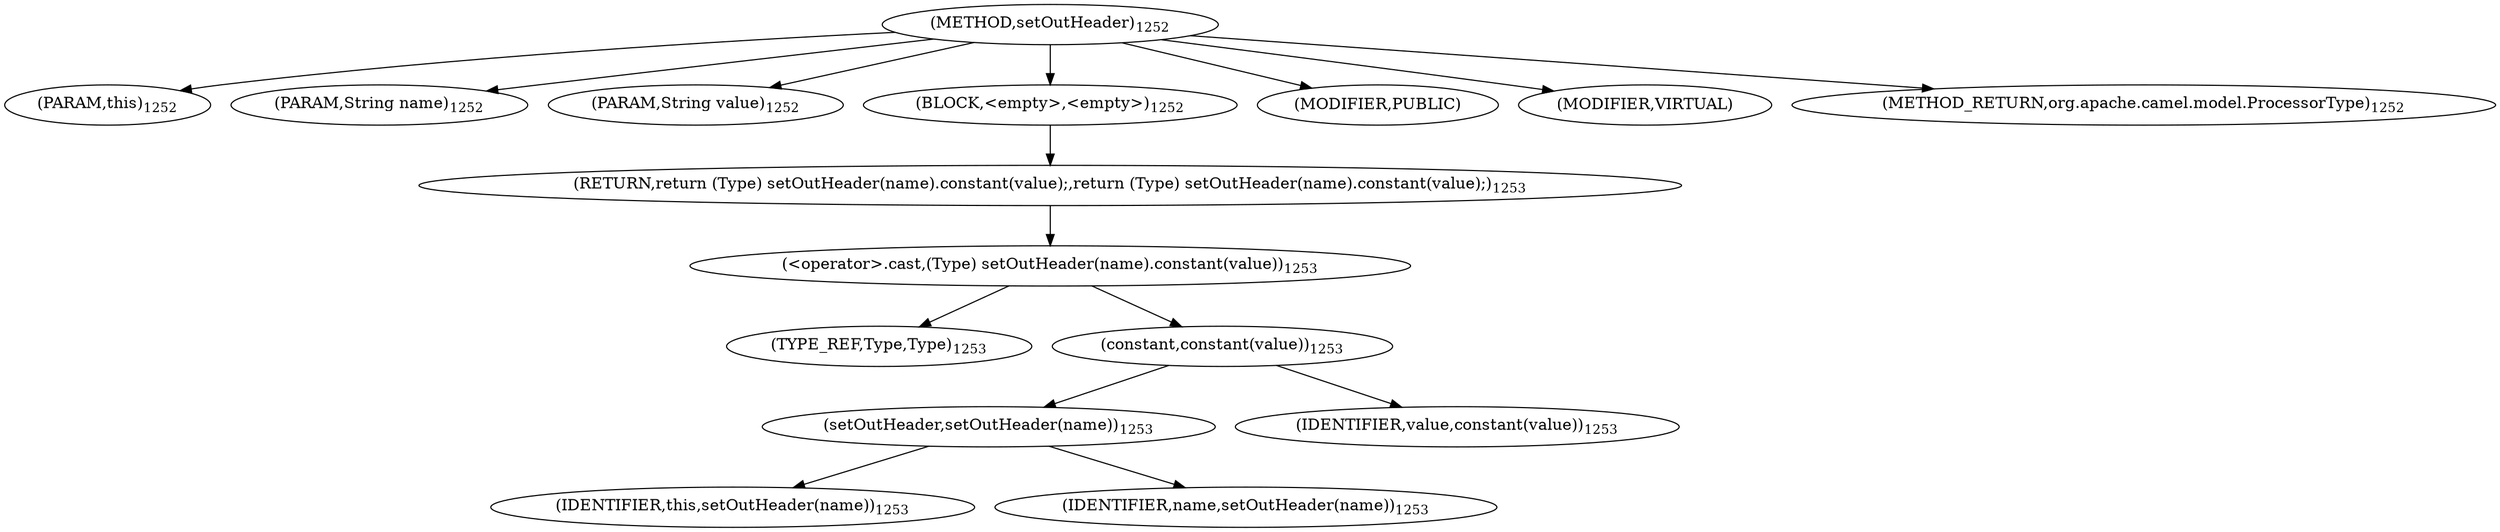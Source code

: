 digraph "setOutHeader" {  
"2334" [label = <(METHOD,setOutHeader)<SUB>1252</SUB>> ]
"360" [label = <(PARAM,this)<SUB>1252</SUB>> ]
"2335" [label = <(PARAM,String name)<SUB>1252</SUB>> ]
"2336" [label = <(PARAM,String value)<SUB>1252</SUB>> ]
"2337" [label = <(BLOCK,&lt;empty&gt;,&lt;empty&gt;)<SUB>1252</SUB>> ]
"2338" [label = <(RETURN,return (Type) setOutHeader(name).constant(value);,return (Type) setOutHeader(name).constant(value);)<SUB>1253</SUB>> ]
"2339" [label = <(&lt;operator&gt;.cast,(Type) setOutHeader(name).constant(value))<SUB>1253</SUB>> ]
"2340" [label = <(TYPE_REF,Type,Type)<SUB>1253</SUB>> ]
"2341" [label = <(constant,constant(value))<SUB>1253</SUB>> ]
"2342" [label = <(setOutHeader,setOutHeader(name))<SUB>1253</SUB>> ]
"359" [label = <(IDENTIFIER,this,setOutHeader(name))<SUB>1253</SUB>> ]
"2343" [label = <(IDENTIFIER,name,setOutHeader(name))<SUB>1253</SUB>> ]
"2344" [label = <(IDENTIFIER,value,constant(value))<SUB>1253</SUB>> ]
"2345" [label = <(MODIFIER,PUBLIC)> ]
"2346" [label = <(MODIFIER,VIRTUAL)> ]
"2347" [label = <(METHOD_RETURN,org.apache.camel.model.ProcessorType)<SUB>1252</SUB>> ]
  "2334" -> "360" 
  "2334" -> "2335" 
  "2334" -> "2336" 
  "2334" -> "2337" 
  "2334" -> "2345" 
  "2334" -> "2346" 
  "2334" -> "2347" 
  "2337" -> "2338" 
  "2338" -> "2339" 
  "2339" -> "2340" 
  "2339" -> "2341" 
  "2341" -> "2342" 
  "2341" -> "2344" 
  "2342" -> "359" 
  "2342" -> "2343" 
}
